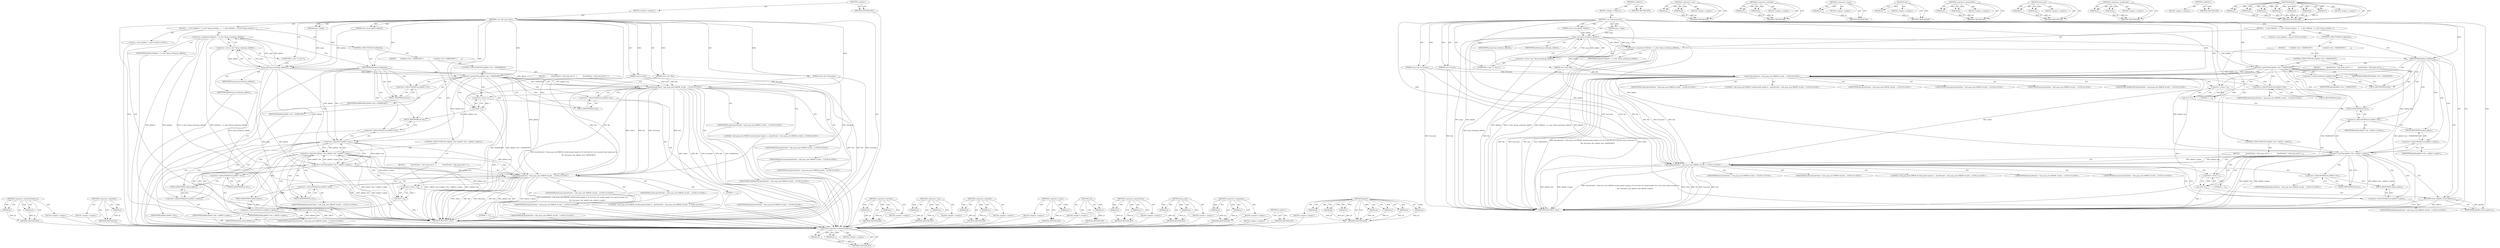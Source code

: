 digraph "fprintf" {
vulnerable_123 [label=<(METHOD,&lt;operator&gt;.indirectFieldAccess)>];
vulnerable_124 [label=<(PARAM,p1)>];
vulnerable_125 [label=<(PARAM,p2)>];
vulnerable_126 [label=<(BLOCK,&lt;empty&gt;,&lt;empty&gt;)>];
vulnerable_127 [label=<(METHOD_RETURN,ANY)>];
vulnerable_6 [label=<(METHOD,&lt;global&gt;)<SUB>1</SUB>>];
vulnerable_7 [label=<(BLOCK,&lt;empty&gt;,&lt;empty&gt;)<SUB>1</SUB>>];
vulnerable_8 [label=<(METHOD,_our_safe_pcap_next)<SUB>1</SUB>>];
vulnerable_9 [label=<(PARAM,pcap_t *pcap)<SUB>1</SUB>>];
vulnerable_10 [label=<(PARAM,struct pcap_pkthdr *pkthdr)<SUB>1</SUB>>];
vulnerable_11 [label=<(PARAM,const char *funcname)<SUB>2</SUB>>];
vulnerable_12 [label=<(PARAM,const int line)<SUB>2</SUB>>];
vulnerable_13 [label=<(PARAM,const char *file)<SUB>2</SUB>>];
vulnerable_14 [label=<(BLOCK,{
    u_char *pktdata = (u_char *)pcap_next(pca...,{
    u_char *pktdata = (u_char *)pcap_next(pca...)<SUB>3</SUB>>];
vulnerable_15 [label="<(LOCAL,u_char* pktdata: u_char*)<SUB>4</SUB>>"];
vulnerable_16 [label=<(&lt;operator&gt;.assignment,*pktdata = (u_char *)pcap_next(pcap, pkthdr))<SUB>4</SUB>>];
vulnerable_17 [label=<(IDENTIFIER,pktdata,*pktdata = (u_char *)pcap_next(pcap, pkthdr))<SUB>4</SUB>>];
vulnerable_18 [label=<(&lt;operator&gt;.cast,(u_char *)pcap_next(pcap, pkthdr))<SUB>4</SUB>>];
vulnerable_19 [label=<(UNKNOWN,u_char *,u_char *)<SUB>4</SUB>>];
vulnerable_20 [label=<(pcap_next,pcap_next(pcap, pkthdr))<SUB>4</SUB>>];
vulnerable_21 [label=<(IDENTIFIER,pcap,pcap_next(pcap, pkthdr))<SUB>4</SUB>>];
vulnerable_22 [label=<(IDENTIFIER,pkthdr,pcap_next(pcap, pkthdr))<SUB>4</SUB>>];
vulnerable_23 [label=<(CONTROL_STRUCTURE,IF,if (pktdata))<SUB>6</SUB>>];
vulnerable_24 [label=<(IDENTIFIER,pktdata,if (pktdata))<SUB>6</SUB>>];
vulnerable_25 [label=<(BLOCK,{
        if (pkthdr-&gt;len &gt; MAXPACKET) {
      ...,{
        if (pkthdr-&gt;len &gt; MAXPACKET) {
      ...)<SUB>6</SUB>>];
vulnerable_26 [label=<(CONTROL_STRUCTURE,IF,if (pkthdr-&gt;len &gt; MAXPACKET))<SUB>7</SUB>>];
vulnerable_27 [label=<(&lt;operator&gt;.greaterThan,pkthdr-&gt;len &gt; MAXPACKET)<SUB>7</SUB>>];
vulnerable_28 [label=<(&lt;operator&gt;.indirectFieldAccess,pkthdr-&gt;len)<SUB>7</SUB>>];
vulnerable_29 [label=<(IDENTIFIER,pkthdr,pkthdr-&gt;len &gt; MAXPACKET)<SUB>7</SUB>>];
vulnerable_30 [label=<(FIELD_IDENTIFIER,len,len)<SUB>7</SUB>>];
vulnerable_31 [label=<(IDENTIFIER,MAXPACKET,pkthdr-&gt;len &gt; MAXPACKET)<SUB>7</SUB>>];
vulnerable_32 [label=<(BLOCK,{
            fprintf(stderr, &quot;safe_pcap_next E...,{
            fprintf(stderr, &quot;safe_pcap_next E...)<SUB>7</SUB>>];
vulnerable_33 [label="<(fprintf,fprintf(stderr, &quot;safe_pcap_next ERROR: Invalid ...)<SUB>8</SUB>>"];
vulnerable_34 [label="<(IDENTIFIER,stderr,fprintf(stderr, &quot;safe_pcap_next ERROR: Invalid ...)<SUB>8</SUB>>"];
vulnerable_35 [label="<(LITERAL,&quot;safe_pcap_next ERROR: Invalid packet length in...,fprintf(stderr, &quot;safe_pcap_next ERROR: Invalid ...)<SUB>8</SUB>>"];
vulnerable_36 [label="<(IDENTIFIER,file,fprintf(stderr, &quot;safe_pcap_next ERROR: Invalid ...)<SUB>9</SUB>>"];
vulnerable_37 [label="<(IDENTIFIER,funcname,fprintf(stderr, &quot;safe_pcap_next ERROR: Invalid ...)<SUB>9</SUB>>"];
vulnerable_38 [label="<(IDENTIFIER,line,fprintf(stderr, &quot;safe_pcap_next ERROR: Invalid ...)<SUB>9</SUB>>"];
vulnerable_39 [label=<(&lt;operator&gt;.indirectFieldAccess,pkthdr-&gt;len)<SUB>9</SUB>>];
vulnerable_40 [label="<(IDENTIFIER,pkthdr,fprintf(stderr, &quot;safe_pcap_next ERROR: Invalid ...)<SUB>9</SUB>>"];
vulnerable_41 [label=<(FIELD_IDENTIFIER,len,len)<SUB>9</SUB>>];
vulnerable_42 [label="<(IDENTIFIER,MAXPACKET,fprintf(stderr, &quot;safe_pcap_next ERROR: Invalid ...)<SUB>9</SUB>>"];
vulnerable_43 [label=<(exit,exit(-1))<SUB>10</SUB>>];
vulnerable_44 [label=<(&lt;operator&gt;.minus,-1)<SUB>10</SUB>>];
vulnerable_45 [label=<(LITERAL,1,-1)<SUB>10</SUB>>];
vulnerable_46 [label=<(CONTROL_STRUCTURE,IF,if (pkthdr-&gt;len &lt; pkthdr-&gt;caplen))<SUB>13</SUB>>];
vulnerable_47 [label=<(&lt;operator&gt;.lessThan,pkthdr-&gt;len &lt; pkthdr-&gt;caplen)<SUB>13</SUB>>];
vulnerable_48 [label=<(&lt;operator&gt;.indirectFieldAccess,pkthdr-&gt;len)<SUB>13</SUB>>];
vulnerable_49 [label=<(IDENTIFIER,pkthdr,pkthdr-&gt;len &lt; pkthdr-&gt;caplen)<SUB>13</SUB>>];
vulnerable_50 [label=<(FIELD_IDENTIFIER,len,len)<SUB>13</SUB>>];
vulnerable_51 [label=<(&lt;operator&gt;.indirectFieldAccess,pkthdr-&gt;caplen)<SUB>13</SUB>>];
vulnerable_52 [label=<(IDENTIFIER,pkthdr,pkthdr-&gt;len &lt; pkthdr-&gt;caplen)<SUB>13</SUB>>];
vulnerable_53 [label=<(FIELD_IDENTIFIER,caplen,caplen)<SUB>13</SUB>>];
vulnerable_54 [label=<(BLOCK,{
            fprintf(stderr, &quot;safe_pcap_next E...,{
            fprintf(stderr, &quot;safe_pcap_next E...)<SUB>13</SUB>>];
vulnerable_55 [label="<(fprintf,fprintf(stderr, &quot;safe_pcap_next ERROR: Invalid ...)<SUB>14</SUB>>"];
vulnerable_56 [label="<(IDENTIFIER,stderr,fprintf(stderr, &quot;safe_pcap_next ERROR: Invalid ...)<SUB>14</SUB>>"];
vulnerable_57 [label="<(LITERAL,&quot;safe_pcap_next ERROR: Invalid packet length in...,fprintf(stderr, &quot;safe_pcap_next ERROR: Invalid ...)<SUB>14</SUB>>"];
vulnerable_58 [label="<(IDENTIFIER,file,fprintf(stderr, &quot;safe_pcap_next ERROR: Invalid ...)<SUB>15</SUB>>"];
vulnerable_59 [label="<(IDENTIFIER,funcname,fprintf(stderr, &quot;safe_pcap_next ERROR: Invalid ...)<SUB>15</SUB>>"];
vulnerable_60 [label="<(IDENTIFIER,line,fprintf(stderr, &quot;safe_pcap_next ERROR: Invalid ...)<SUB>15</SUB>>"];
vulnerable_61 [label=<(&lt;operator&gt;.indirectFieldAccess,pkthdr-&gt;len)<SUB>15</SUB>>];
vulnerable_62 [label="<(IDENTIFIER,pkthdr,fprintf(stderr, &quot;safe_pcap_next ERROR: Invalid ...)<SUB>15</SUB>>"];
vulnerable_63 [label=<(FIELD_IDENTIFIER,len,len)<SUB>15</SUB>>];
vulnerable_64 [label=<(&lt;operator&gt;.indirectFieldAccess,pkthdr-&gt;caplen)<SUB>15</SUB>>];
vulnerable_65 [label="<(IDENTIFIER,pkthdr,fprintf(stderr, &quot;safe_pcap_next ERROR: Invalid ...)<SUB>15</SUB>>"];
vulnerable_66 [label=<(FIELD_IDENTIFIER,caplen,caplen)<SUB>15</SUB>>];
vulnerable_67 [label=<(exit,exit(-1))<SUB>16</SUB>>];
vulnerable_68 [label=<(&lt;operator&gt;.minus,-1)<SUB>16</SUB>>];
vulnerable_69 [label=<(LITERAL,1,-1)<SUB>16</SUB>>];
vulnerable_70 [label=<(RETURN,return pktdata;,return pktdata;)<SUB>20</SUB>>];
vulnerable_71 [label=<(IDENTIFIER,pktdata,return pktdata;)<SUB>20</SUB>>];
vulnerable_72 [label=<(METHOD_RETURN,u_char)<SUB>1</SUB>>];
vulnerable_74 [label=<(METHOD_RETURN,ANY)<SUB>1</SUB>>];
vulnerable_108 [label=<(METHOD,&lt;operator&gt;.cast)>];
vulnerable_109 [label=<(PARAM,p1)>];
vulnerable_110 [label=<(PARAM,p2)>];
vulnerable_111 [label=<(BLOCK,&lt;empty&gt;,&lt;empty&gt;)>];
vulnerable_112 [label=<(METHOD_RETURN,ANY)>];
vulnerable_146 [label=<(METHOD,&lt;operator&gt;.lessThan)>];
vulnerable_147 [label=<(PARAM,p1)>];
vulnerable_148 [label=<(PARAM,p2)>];
vulnerable_149 [label=<(BLOCK,&lt;empty&gt;,&lt;empty&gt;)>];
vulnerable_150 [label=<(METHOD_RETURN,ANY)>];
vulnerable_142 [label=<(METHOD,&lt;operator&gt;.minus)>];
vulnerable_143 [label=<(PARAM,p1)>];
vulnerable_144 [label=<(BLOCK,&lt;empty&gt;,&lt;empty&gt;)>];
vulnerable_145 [label=<(METHOD_RETURN,ANY)>];
vulnerable_138 [label=<(METHOD,exit)>];
vulnerable_139 [label=<(PARAM,p1)>];
vulnerable_140 [label=<(BLOCK,&lt;empty&gt;,&lt;empty&gt;)>];
vulnerable_141 [label=<(METHOD_RETURN,ANY)>];
vulnerable_118 [label=<(METHOD,&lt;operator&gt;.greaterThan)>];
vulnerable_119 [label=<(PARAM,p1)>];
vulnerable_120 [label=<(PARAM,p2)>];
vulnerable_121 [label=<(BLOCK,&lt;empty&gt;,&lt;empty&gt;)>];
vulnerable_122 [label=<(METHOD_RETURN,ANY)>];
vulnerable_113 [label=<(METHOD,pcap_next)>];
vulnerable_114 [label=<(PARAM,p1)>];
vulnerable_115 [label=<(PARAM,p2)>];
vulnerable_116 [label=<(BLOCK,&lt;empty&gt;,&lt;empty&gt;)>];
vulnerable_117 [label=<(METHOD_RETURN,ANY)>];
vulnerable_103 [label=<(METHOD,&lt;operator&gt;.assignment)>];
vulnerable_104 [label=<(PARAM,p1)>];
vulnerable_105 [label=<(PARAM,p2)>];
vulnerable_106 [label=<(BLOCK,&lt;empty&gt;,&lt;empty&gt;)>];
vulnerable_107 [label=<(METHOD_RETURN,ANY)>];
vulnerable_97 [label=<(METHOD,&lt;global&gt;)<SUB>1</SUB>>];
vulnerable_98 [label=<(BLOCK,&lt;empty&gt;,&lt;empty&gt;)>];
vulnerable_99 [label=<(METHOD_RETURN,ANY)>];
vulnerable_128 [label=<(METHOD,fprintf)>];
vulnerable_129 [label=<(PARAM,p1)>];
vulnerable_130 [label=<(PARAM,p2)>];
vulnerable_131 [label=<(PARAM,p3)>];
vulnerable_132 [label=<(PARAM,p4)>];
vulnerable_133 [label=<(PARAM,p5)>];
vulnerable_134 [label=<(PARAM,p6)>];
vulnerable_135 [label=<(PARAM,p7)>];
vulnerable_136 [label=<(BLOCK,&lt;empty&gt;,&lt;empty&gt;)>];
vulnerable_137 [label=<(METHOD_RETURN,ANY)>];
fixed_128 [label=<(METHOD,&lt;operator&gt;.indirectFieldAccess)>];
fixed_129 [label=<(PARAM,p1)>];
fixed_130 [label=<(PARAM,p2)>];
fixed_131 [label=<(BLOCK,&lt;empty&gt;,&lt;empty&gt;)>];
fixed_132 [label=<(METHOD_RETURN,ANY)>];
fixed_156 [label=<(METHOD,&lt;operator&gt;.logicalNot)>];
fixed_157 [label=<(PARAM,p1)>];
fixed_158 [label=<(BLOCK,&lt;empty&gt;,&lt;empty&gt;)>];
fixed_159 [label=<(METHOD_RETURN,ANY)>];
fixed_6 [label=<(METHOD,&lt;global&gt;)<SUB>1</SUB>>];
fixed_7 [label=<(BLOCK,&lt;empty&gt;,&lt;empty&gt;)<SUB>1</SUB>>];
fixed_8 [label=<(METHOD,_our_safe_pcap_next)<SUB>1</SUB>>];
fixed_9 [label=<(PARAM,pcap_t *pcap)<SUB>1</SUB>>];
fixed_10 [label=<(PARAM,struct pcap_pkthdr *pkthdr)<SUB>1</SUB>>];
fixed_11 [label=<(PARAM,const char *funcname)<SUB>2</SUB>>];
fixed_12 [label=<(PARAM,const int line)<SUB>2</SUB>>];
fixed_13 [label=<(PARAM,const char *file)<SUB>2</SUB>>];
fixed_14 [label=<(BLOCK,{
    u_char *pktdata = (u_char *)pcap_next(pca...,{
    u_char *pktdata = (u_char *)pcap_next(pca...)<SUB>3</SUB>>];
fixed_15 [label="<(LOCAL,u_char* pktdata: u_char*)<SUB>4</SUB>>"];
fixed_16 [label=<(&lt;operator&gt;.assignment,*pktdata = (u_char *)pcap_next(pcap, pkthdr))<SUB>4</SUB>>];
fixed_17 [label=<(IDENTIFIER,pktdata,*pktdata = (u_char *)pcap_next(pcap, pkthdr))<SUB>4</SUB>>];
fixed_18 [label=<(&lt;operator&gt;.cast,(u_char *)pcap_next(pcap, pkthdr))<SUB>4</SUB>>];
fixed_19 [label=<(UNKNOWN,u_char *,u_char *)<SUB>4</SUB>>];
fixed_20 [label=<(pcap_next,pcap_next(pcap, pkthdr))<SUB>4</SUB>>];
fixed_21 [label=<(IDENTIFIER,pcap,pcap_next(pcap, pkthdr))<SUB>4</SUB>>];
fixed_22 [label=<(IDENTIFIER,pkthdr,pcap_next(pcap, pkthdr))<SUB>4</SUB>>];
fixed_23 [label=<(CONTROL_STRUCTURE,IF,if (pktdata))<SUB>6</SUB>>];
fixed_24 [label=<(IDENTIFIER,pktdata,if (pktdata))<SUB>6</SUB>>];
fixed_25 [label=<(BLOCK,{
        if (pkthdr-&gt;len &gt; MAXPACKET) {
      ...,{
        if (pkthdr-&gt;len &gt; MAXPACKET) {
      ...)<SUB>6</SUB>>];
fixed_26 [label=<(CONTROL_STRUCTURE,IF,if (pkthdr-&gt;len &gt; MAXPACKET))<SUB>7</SUB>>];
fixed_27 [label=<(&lt;operator&gt;.greaterThan,pkthdr-&gt;len &gt; MAXPACKET)<SUB>7</SUB>>];
fixed_28 [label=<(&lt;operator&gt;.indirectFieldAccess,pkthdr-&gt;len)<SUB>7</SUB>>];
fixed_29 [label=<(IDENTIFIER,pkthdr,pkthdr-&gt;len &gt; MAXPACKET)<SUB>7</SUB>>];
fixed_30 [label=<(FIELD_IDENTIFIER,len,len)<SUB>7</SUB>>];
fixed_31 [label=<(IDENTIFIER,MAXPACKET,pkthdr-&gt;len &gt; MAXPACKET)<SUB>7</SUB>>];
fixed_32 [label=<(BLOCK,{
            fprintf(stderr, &quot;safe_pcap_next E...,{
            fprintf(stderr, &quot;safe_pcap_next E...)<SUB>7</SUB>>];
fixed_33 [label="<(fprintf,fprintf(stderr, &quot;safe_pcap_next ERROR: Invalid ...)<SUB>8</SUB>>"];
fixed_34 [label="<(IDENTIFIER,stderr,fprintf(stderr, &quot;safe_pcap_next ERROR: Invalid ...)<SUB>8</SUB>>"];
fixed_35 [label="<(LITERAL,&quot;safe_pcap_next ERROR: Invalid packet length in...,fprintf(stderr, &quot;safe_pcap_next ERROR: Invalid ...)<SUB>8</SUB>>"];
fixed_36 [label="<(IDENTIFIER,file,fprintf(stderr, &quot;safe_pcap_next ERROR: Invalid ...)<SUB>9</SUB>>"];
fixed_37 [label="<(IDENTIFIER,funcname,fprintf(stderr, &quot;safe_pcap_next ERROR: Invalid ...)<SUB>9</SUB>>"];
fixed_38 [label="<(IDENTIFIER,line,fprintf(stderr, &quot;safe_pcap_next ERROR: Invalid ...)<SUB>9</SUB>>"];
fixed_39 [label=<(&lt;operator&gt;.indirectFieldAccess,pkthdr-&gt;len)<SUB>9</SUB>>];
fixed_40 [label="<(IDENTIFIER,pkthdr,fprintf(stderr, &quot;safe_pcap_next ERROR: Invalid ...)<SUB>9</SUB>>"];
fixed_41 [label=<(FIELD_IDENTIFIER,len,len)<SUB>9</SUB>>];
fixed_42 [label="<(IDENTIFIER,MAXPACKET,fprintf(stderr, &quot;safe_pcap_next ERROR: Invalid ...)<SUB>9</SUB>>"];
fixed_43 [label=<(exit,exit(-1))<SUB>10</SUB>>];
fixed_44 [label=<(&lt;operator&gt;.minus,-1)<SUB>10</SUB>>];
fixed_45 [label=<(LITERAL,1,-1)<SUB>10</SUB>>];
fixed_46 [label=<(CONTROL_STRUCTURE,IF,if (!pkthdr-&gt;len || pkthdr-&gt;len &lt; pkthdr-&gt;caplen))<SUB>13</SUB>>];
fixed_47 [label=<(&lt;operator&gt;.logicalOr,!pkthdr-&gt;len || pkthdr-&gt;len &lt; pkthdr-&gt;caplen)<SUB>13</SUB>>];
fixed_48 [label=<(&lt;operator&gt;.logicalNot,!pkthdr-&gt;len)<SUB>13</SUB>>];
fixed_49 [label=<(&lt;operator&gt;.indirectFieldAccess,pkthdr-&gt;len)<SUB>13</SUB>>];
fixed_50 [label=<(IDENTIFIER,pkthdr,!pkthdr-&gt;len)<SUB>13</SUB>>];
fixed_51 [label=<(FIELD_IDENTIFIER,len,len)<SUB>13</SUB>>];
fixed_52 [label=<(&lt;operator&gt;.lessThan,pkthdr-&gt;len &lt; pkthdr-&gt;caplen)<SUB>13</SUB>>];
fixed_53 [label=<(&lt;operator&gt;.indirectFieldAccess,pkthdr-&gt;len)<SUB>13</SUB>>];
fixed_54 [label=<(IDENTIFIER,pkthdr,pkthdr-&gt;len &lt; pkthdr-&gt;caplen)<SUB>13</SUB>>];
fixed_55 [label=<(FIELD_IDENTIFIER,len,len)<SUB>13</SUB>>];
fixed_56 [label=<(&lt;operator&gt;.indirectFieldAccess,pkthdr-&gt;caplen)<SUB>13</SUB>>];
fixed_57 [label=<(IDENTIFIER,pkthdr,pkthdr-&gt;len &lt; pkthdr-&gt;caplen)<SUB>13</SUB>>];
fixed_58 [label=<(FIELD_IDENTIFIER,caplen,caplen)<SUB>13</SUB>>];
fixed_59 [label=<(BLOCK,{
            fprintf(stderr, &quot;safe_pcap_next E...,{
            fprintf(stderr, &quot;safe_pcap_next E...)<SUB>13</SUB>>];
fixed_60 [label="<(fprintf,fprintf(stderr, &quot;safe_pcap_next ERROR: Invalid ...)<SUB>14</SUB>>"];
fixed_61 [label="<(IDENTIFIER,stderr,fprintf(stderr, &quot;safe_pcap_next ERROR: Invalid ...)<SUB>14</SUB>>"];
fixed_62 [label="<(LITERAL,&quot;safe_pcap_next ERROR: Invalid packet length in...,fprintf(stderr, &quot;safe_pcap_next ERROR: Invalid ...)<SUB>14</SUB>>"];
fixed_63 [label="<(IDENTIFIER,file,fprintf(stderr, &quot;safe_pcap_next ERROR: Invalid ...)<SUB>15</SUB>>"];
fixed_64 [label="<(IDENTIFIER,funcname,fprintf(stderr, &quot;safe_pcap_next ERROR: Invalid ...)<SUB>15</SUB>>"];
fixed_65 [label="<(IDENTIFIER,line,fprintf(stderr, &quot;safe_pcap_next ERROR: Invalid ...)<SUB>15</SUB>>"];
fixed_66 [label=<(&lt;operator&gt;.indirectFieldAccess,pkthdr-&gt;len)<SUB>15</SUB>>];
fixed_67 [label="<(IDENTIFIER,pkthdr,fprintf(stderr, &quot;safe_pcap_next ERROR: Invalid ...)<SUB>15</SUB>>"];
fixed_68 [label=<(FIELD_IDENTIFIER,len,len)<SUB>15</SUB>>];
fixed_69 [label=<(&lt;operator&gt;.indirectFieldAccess,pkthdr-&gt;caplen)<SUB>15</SUB>>];
fixed_70 [label="<(IDENTIFIER,pkthdr,fprintf(stderr, &quot;safe_pcap_next ERROR: Invalid ...)<SUB>15</SUB>>"];
fixed_71 [label=<(FIELD_IDENTIFIER,caplen,caplen)<SUB>15</SUB>>];
fixed_72 [label=<(exit,exit(-1))<SUB>16</SUB>>];
fixed_73 [label=<(&lt;operator&gt;.minus,-1)<SUB>16</SUB>>];
fixed_74 [label=<(LITERAL,1,-1)<SUB>16</SUB>>];
fixed_75 [label=<(RETURN,return pktdata;,return pktdata;)<SUB>20</SUB>>];
fixed_76 [label=<(IDENTIFIER,pktdata,return pktdata;)<SUB>20</SUB>>];
fixed_77 [label=<(METHOD_RETURN,u_char)<SUB>1</SUB>>];
fixed_79 [label=<(METHOD_RETURN,ANY)<SUB>1</SUB>>];
fixed_160 [label=<(METHOD,&lt;operator&gt;.lessThan)>];
fixed_161 [label=<(PARAM,p1)>];
fixed_162 [label=<(PARAM,p2)>];
fixed_163 [label=<(BLOCK,&lt;empty&gt;,&lt;empty&gt;)>];
fixed_164 [label=<(METHOD_RETURN,ANY)>];
fixed_113 [label=<(METHOD,&lt;operator&gt;.cast)>];
fixed_114 [label=<(PARAM,p1)>];
fixed_115 [label=<(PARAM,p2)>];
fixed_116 [label=<(BLOCK,&lt;empty&gt;,&lt;empty&gt;)>];
fixed_117 [label=<(METHOD_RETURN,ANY)>];
fixed_151 [label=<(METHOD,&lt;operator&gt;.logicalOr)>];
fixed_152 [label=<(PARAM,p1)>];
fixed_153 [label=<(PARAM,p2)>];
fixed_154 [label=<(BLOCK,&lt;empty&gt;,&lt;empty&gt;)>];
fixed_155 [label=<(METHOD_RETURN,ANY)>];
fixed_147 [label=<(METHOD,&lt;operator&gt;.minus)>];
fixed_148 [label=<(PARAM,p1)>];
fixed_149 [label=<(BLOCK,&lt;empty&gt;,&lt;empty&gt;)>];
fixed_150 [label=<(METHOD_RETURN,ANY)>];
fixed_143 [label=<(METHOD,exit)>];
fixed_144 [label=<(PARAM,p1)>];
fixed_145 [label=<(BLOCK,&lt;empty&gt;,&lt;empty&gt;)>];
fixed_146 [label=<(METHOD_RETURN,ANY)>];
fixed_123 [label=<(METHOD,&lt;operator&gt;.greaterThan)>];
fixed_124 [label=<(PARAM,p1)>];
fixed_125 [label=<(PARAM,p2)>];
fixed_126 [label=<(BLOCK,&lt;empty&gt;,&lt;empty&gt;)>];
fixed_127 [label=<(METHOD_RETURN,ANY)>];
fixed_118 [label=<(METHOD,pcap_next)>];
fixed_119 [label=<(PARAM,p1)>];
fixed_120 [label=<(PARAM,p2)>];
fixed_121 [label=<(BLOCK,&lt;empty&gt;,&lt;empty&gt;)>];
fixed_122 [label=<(METHOD_RETURN,ANY)>];
fixed_108 [label=<(METHOD,&lt;operator&gt;.assignment)>];
fixed_109 [label=<(PARAM,p1)>];
fixed_110 [label=<(PARAM,p2)>];
fixed_111 [label=<(BLOCK,&lt;empty&gt;,&lt;empty&gt;)>];
fixed_112 [label=<(METHOD_RETURN,ANY)>];
fixed_102 [label=<(METHOD,&lt;global&gt;)<SUB>1</SUB>>];
fixed_103 [label=<(BLOCK,&lt;empty&gt;,&lt;empty&gt;)>];
fixed_104 [label=<(METHOD_RETURN,ANY)>];
fixed_133 [label=<(METHOD,fprintf)>];
fixed_134 [label=<(PARAM,p1)>];
fixed_135 [label=<(PARAM,p2)>];
fixed_136 [label=<(PARAM,p3)>];
fixed_137 [label=<(PARAM,p4)>];
fixed_138 [label=<(PARAM,p5)>];
fixed_139 [label=<(PARAM,p6)>];
fixed_140 [label=<(PARAM,p7)>];
fixed_141 [label=<(BLOCK,&lt;empty&gt;,&lt;empty&gt;)>];
fixed_142 [label=<(METHOD_RETURN,ANY)>];
vulnerable_123 -> vulnerable_124  [key=0, label="AST: "];
vulnerable_123 -> vulnerable_124  [key=1, label="DDG: "];
vulnerable_123 -> vulnerable_126  [key=0, label="AST: "];
vulnerable_123 -> vulnerable_125  [key=0, label="AST: "];
vulnerable_123 -> vulnerable_125  [key=1, label="DDG: "];
vulnerable_123 -> vulnerable_127  [key=0, label="AST: "];
vulnerable_123 -> vulnerable_127  [key=1, label="CFG: "];
vulnerable_124 -> vulnerable_127  [key=0, label="DDG: p1"];
vulnerable_125 -> vulnerable_127  [key=0, label="DDG: p2"];
vulnerable_6 -> vulnerable_7  [key=0, label="AST: "];
vulnerable_6 -> vulnerable_74  [key=0, label="AST: "];
vulnerable_6 -> vulnerable_74  [key=1, label="CFG: "];
vulnerable_7 -> vulnerable_8  [key=0, label="AST: "];
vulnerable_8 -> vulnerable_9  [key=0, label="AST: "];
vulnerable_8 -> vulnerable_9  [key=1, label="DDG: "];
vulnerable_8 -> vulnerable_10  [key=0, label="AST: "];
vulnerable_8 -> vulnerable_10  [key=1, label="DDG: "];
vulnerable_8 -> vulnerable_11  [key=0, label="AST: "];
vulnerable_8 -> vulnerable_11  [key=1, label="DDG: "];
vulnerable_8 -> vulnerable_12  [key=0, label="AST: "];
vulnerable_8 -> vulnerable_12  [key=1, label="DDG: "];
vulnerable_8 -> vulnerable_13  [key=0, label="AST: "];
vulnerable_8 -> vulnerable_13  [key=1, label="DDG: "];
vulnerable_8 -> vulnerable_14  [key=0, label="AST: "];
vulnerable_8 -> vulnerable_72  [key=0, label="AST: "];
vulnerable_8 -> vulnerable_19  [key=0, label="CFG: "];
vulnerable_8 -> vulnerable_24  [key=0, label="DDG: "];
vulnerable_8 -> vulnerable_71  [key=0, label="DDG: "];
vulnerable_8 -> vulnerable_20  [key=0, label="DDG: "];
vulnerable_8 -> vulnerable_27  [key=0, label="DDG: "];
vulnerable_8 -> vulnerable_33  [key=0, label="DDG: "];
vulnerable_8 -> vulnerable_55  [key=0, label="DDG: "];
vulnerable_8 -> vulnerable_44  [key=0, label="DDG: "];
vulnerable_8 -> vulnerable_68  [key=0, label="DDG: "];
vulnerable_9 -> vulnerable_20  [key=0, label="DDG: pcap"];
vulnerable_10 -> vulnerable_20  [key=0, label="DDG: pkthdr"];
vulnerable_11 -> vulnerable_72  [key=0, label="DDG: funcname"];
vulnerable_11 -> vulnerable_33  [key=0, label="DDG: funcname"];
vulnerable_11 -> vulnerable_55  [key=0, label="DDG: funcname"];
vulnerable_12 -> vulnerable_72  [key=0, label="DDG: line"];
vulnerable_12 -> vulnerable_33  [key=0, label="DDG: line"];
vulnerable_12 -> vulnerable_55  [key=0, label="DDG: line"];
vulnerable_13 -> vulnerable_72  [key=0, label="DDG: file"];
vulnerable_13 -> vulnerable_33  [key=0, label="DDG: file"];
vulnerable_13 -> vulnerable_55  [key=0, label="DDG: file"];
vulnerable_14 -> vulnerable_15  [key=0, label="AST: "];
vulnerable_14 -> vulnerable_16  [key=0, label="AST: "];
vulnerable_14 -> vulnerable_23  [key=0, label="AST: "];
vulnerable_14 -> vulnerable_70  [key=0, label="AST: "];
vulnerable_16 -> vulnerable_17  [key=0, label="AST: "];
vulnerable_16 -> vulnerable_18  [key=0, label="AST: "];
vulnerable_16 -> vulnerable_24  [key=0, label="CFG: "];
vulnerable_16 -> vulnerable_72  [key=0, label="DDG: pktdata"];
vulnerable_16 -> vulnerable_72  [key=1, label="DDG: (u_char *)pcap_next(pcap, pkthdr)"];
vulnerable_16 -> vulnerable_72  [key=2, label="DDG: *pktdata = (u_char *)pcap_next(pcap, pkthdr)"];
vulnerable_16 -> vulnerable_71  [key=0, label="DDG: pktdata"];
vulnerable_18 -> vulnerable_19  [key=0, label="AST: "];
vulnerable_18 -> vulnerable_20  [key=0, label="AST: "];
vulnerable_18 -> vulnerable_16  [key=0, label="CFG: "];
vulnerable_18 -> vulnerable_72  [key=0, label="DDG: pcap_next(pcap, pkthdr)"];
vulnerable_19 -> vulnerable_20  [key=0, label="CFG: "];
vulnerable_20 -> vulnerable_21  [key=0, label="AST: "];
vulnerable_20 -> vulnerable_22  [key=0, label="AST: "];
vulnerable_20 -> vulnerable_18  [key=0, label="CFG: "];
vulnerable_20 -> vulnerable_18  [key=1, label="DDG: pcap"];
vulnerable_20 -> vulnerable_18  [key=2, label="DDG: pkthdr"];
vulnerable_20 -> vulnerable_72  [key=0, label="DDG: pcap"];
vulnerable_20 -> vulnerable_72  [key=1, label="DDG: pkthdr"];
vulnerable_20 -> vulnerable_16  [key=0, label="DDG: pcap"];
vulnerable_20 -> vulnerable_16  [key=1, label="DDG: pkthdr"];
vulnerable_20 -> vulnerable_27  [key=0, label="DDG: pkthdr"];
vulnerable_20 -> vulnerable_47  [key=0, label="DDG: pkthdr"];
vulnerable_20 -> vulnerable_33  [key=0, label="DDG: pkthdr"];
vulnerable_20 -> vulnerable_55  [key=0, label="DDG: pkthdr"];
vulnerable_23 -> vulnerable_24  [key=0, label="AST: "];
vulnerable_23 -> vulnerable_25  [key=0, label="AST: "];
vulnerable_24 -> vulnerable_30  [key=0, label="CFG: "];
vulnerable_24 -> vulnerable_30  [key=1, label="CDG: "];
vulnerable_24 -> vulnerable_70  [key=0, label="CFG: "];
vulnerable_24 -> vulnerable_47  [key=0, label="CDG: "];
vulnerable_24 -> vulnerable_48  [key=0, label="CDG: "];
vulnerable_24 -> vulnerable_51  [key=0, label="CDG: "];
vulnerable_24 -> vulnerable_28  [key=0, label="CDG: "];
vulnerable_24 -> vulnerable_53  [key=0, label="CDG: "];
vulnerable_24 -> vulnerable_27  [key=0, label="CDG: "];
vulnerable_24 -> vulnerable_50  [key=0, label="CDG: "];
vulnerable_25 -> vulnerable_26  [key=0, label="AST: "];
vulnerable_25 -> vulnerable_46  [key=0, label="AST: "];
vulnerable_26 -> vulnerable_27  [key=0, label="AST: "];
vulnerable_26 -> vulnerable_32  [key=0, label="AST: "];
vulnerable_27 -> vulnerable_28  [key=0, label="AST: "];
vulnerable_27 -> vulnerable_31  [key=0, label="AST: "];
vulnerable_27 -> vulnerable_41  [key=0, label="CFG: "];
vulnerable_27 -> vulnerable_41  [key=1, label="CDG: "];
vulnerable_27 -> vulnerable_50  [key=0, label="CFG: "];
vulnerable_27 -> vulnerable_72  [key=0, label="DDG: MAXPACKET"];
vulnerable_27 -> vulnerable_72  [key=1, label="DDG: pkthdr-&gt;len &gt; MAXPACKET"];
vulnerable_27 -> vulnerable_47  [key=0, label="DDG: pkthdr-&gt;len"];
vulnerable_27 -> vulnerable_33  [key=0, label="DDG: pkthdr-&gt;len"];
vulnerable_27 -> vulnerable_33  [key=1, label="DDG: MAXPACKET"];
vulnerable_27 -> vulnerable_33  [key=2, label="CDG: "];
vulnerable_27 -> vulnerable_44  [key=0, label="CDG: "];
vulnerable_27 -> vulnerable_39  [key=0, label="CDG: "];
vulnerable_27 -> vulnerable_43  [key=0, label="CDG: "];
vulnerable_28 -> vulnerable_29  [key=0, label="AST: "];
vulnerable_28 -> vulnerable_30  [key=0, label="AST: "];
vulnerable_28 -> vulnerable_27  [key=0, label="CFG: "];
vulnerable_30 -> vulnerable_28  [key=0, label="CFG: "];
vulnerable_32 -> vulnerable_33  [key=0, label="AST: "];
vulnerable_32 -> vulnerable_43  [key=0, label="AST: "];
vulnerable_33 -> vulnerable_34  [key=0, label="AST: "];
vulnerable_33 -> vulnerable_35  [key=0, label="AST: "];
vulnerable_33 -> vulnerable_36  [key=0, label="AST: "];
vulnerable_33 -> vulnerable_37  [key=0, label="AST: "];
vulnerable_33 -> vulnerable_38  [key=0, label="AST: "];
vulnerable_33 -> vulnerable_39  [key=0, label="AST: "];
vulnerable_33 -> vulnerable_42  [key=0, label="AST: "];
vulnerable_33 -> vulnerable_44  [key=0, label="CFG: "];
vulnerable_33 -> vulnerable_72  [key=0, label="DDG: stderr"];
vulnerable_33 -> vulnerable_72  [key=1, label="DDG: file"];
vulnerable_33 -> vulnerable_72  [key=2, label="DDG: funcname"];
vulnerable_33 -> vulnerable_72  [key=3, label="DDG: line"];
vulnerable_33 -> vulnerable_72  [key=4, label="DDG: MAXPACKET"];
vulnerable_33 -> vulnerable_72  [key=5, label="DDG: fprintf(stderr, &quot;safe_pcap_next ERROR: Invalid packet length in %s:%s() line %d: %u is greater than maximum %u\n&quot;,
                    file, funcname, line, pkthdr-&gt;len, MAXPACKET)"];
vulnerable_33 -> vulnerable_47  [key=0, label="DDG: pkthdr-&gt;len"];
vulnerable_33 -> vulnerable_55  [key=0, label="DDG: stderr"];
vulnerable_33 -> vulnerable_55  [key=1, label="DDG: file"];
vulnerable_33 -> vulnerable_55  [key=2, label="DDG: funcname"];
vulnerable_33 -> vulnerable_55  [key=3, label="DDG: line"];
vulnerable_39 -> vulnerable_40  [key=0, label="AST: "];
vulnerable_39 -> vulnerable_41  [key=0, label="AST: "];
vulnerable_39 -> vulnerable_33  [key=0, label="CFG: "];
vulnerable_41 -> vulnerable_39  [key=0, label="CFG: "];
vulnerable_43 -> vulnerable_44  [key=0, label="AST: "];
vulnerable_43 -> vulnerable_50  [key=0, label="CFG: "];
vulnerable_43 -> vulnerable_72  [key=0, label="DDG: -1"];
vulnerable_44 -> vulnerable_45  [key=0, label="AST: "];
vulnerable_44 -> vulnerable_43  [key=0, label="CFG: "];
vulnerable_44 -> vulnerable_43  [key=1, label="DDG: 1"];
vulnerable_46 -> vulnerable_47  [key=0, label="AST: "];
vulnerable_46 -> vulnerable_54  [key=0, label="AST: "];
vulnerable_47 -> vulnerable_48  [key=0, label="AST: "];
vulnerable_47 -> vulnerable_51  [key=0, label="AST: "];
vulnerable_47 -> vulnerable_63  [key=0, label="CFG: "];
vulnerable_47 -> vulnerable_63  [key=1, label="CDG: "];
vulnerable_47 -> vulnerable_70  [key=0, label="CFG: "];
vulnerable_47 -> vulnerable_72  [key=0, label="DDG: pkthdr-&gt;len"];
vulnerable_47 -> vulnerable_72  [key=1, label="DDG: pkthdr-&gt;caplen"];
vulnerable_47 -> vulnerable_72  [key=2, label="DDG: pkthdr-&gt;len &lt; pkthdr-&gt;caplen"];
vulnerable_47 -> vulnerable_55  [key=0, label="DDG: pkthdr-&gt;len"];
vulnerable_47 -> vulnerable_55  [key=1, label="DDG: pkthdr-&gt;caplen"];
vulnerable_47 -> vulnerable_55  [key=2, label="CDG: "];
vulnerable_47 -> vulnerable_68  [key=0, label="CDG: "];
vulnerable_47 -> vulnerable_61  [key=0, label="CDG: "];
vulnerable_47 -> vulnerable_64  [key=0, label="CDG: "];
vulnerable_47 -> vulnerable_66  [key=0, label="CDG: "];
vulnerable_47 -> vulnerable_67  [key=0, label="CDG: "];
vulnerable_48 -> vulnerable_49  [key=0, label="AST: "];
vulnerable_48 -> vulnerable_50  [key=0, label="AST: "];
vulnerable_48 -> vulnerable_53  [key=0, label="CFG: "];
vulnerable_50 -> vulnerable_48  [key=0, label="CFG: "];
vulnerable_51 -> vulnerable_52  [key=0, label="AST: "];
vulnerable_51 -> vulnerable_53  [key=0, label="AST: "];
vulnerable_51 -> vulnerable_47  [key=0, label="CFG: "];
vulnerable_53 -> vulnerable_51  [key=0, label="CFG: "];
vulnerable_54 -> vulnerable_55  [key=0, label="AST: "];
vulnerable_54 -> vulnerable_67  [key=0, label="AST: "];
vulnerable_55 -> vulnerable_56  [key=0, label="AST: "];
vulnerable_55 -> vulnerable_57  [key=0, label="AST: "];
vulnerable_55 -> vulnerable_58  [key=0, label="AST: "];
vulnerable_55 -> vulnerable_59  [key=0, label="AST: "];
vulnerable_55 -> vulnerable_60  [key=0, label="AST: "];
vulnerable_55 -> vulnerable_61  [key=0, label="AST: "];
vulnerable_55 -> vulnerable_64  [key=0, label="AST: "];
vulnerable_55 -> vulnerable_68  [key=0, label="CFG: "];
vulnerable_55 -> vulnerable_72  [key=0, label="DDG: stderr"];
vulnerable_55 -> vulnerable_72  [key=1, label="DDG: file"];
vulnerable_55 -> vulnerable_72  [key=2, label="DDG: funcname"];
vulnerable_55 -> vulnerable_72  [key=3, label="DDG: line"];
vulnerable_55 -> vulnerable_72  [key=4, label="DDG: pkthdr-&gt;len"];
vulnerable_55 -> vulnerable_72  [key=5, label="DDG: pkthdr-&gt;caplen"];
vulnerable_55 -> vulnerable_72  [key=6, label="DDG: fprintf(stderr, &quot;safe_pcap_next ERROR: Invalid packet length in %s:%s() line %d: packet length %u is less than capture length %u\n&quot;,
                     file, funcname, line, pkthdr-&gt;len, pkthdr-&gt;caplen)"];
vulnerable_61 -> vulnerable_62  [key=0, label="AST: "];
vulnerable_61 -> vulnerable_63  [key=0, label="AST: "];
vulnerable_61 -> vulnerable_66  [key=0, label="CFG: "];
vulnerable_63 -> vulnerable_61  [key=0, label="CFG: "];
vulnerable_64 -> vulnerable_65  [key=0, label="AST: "];
vulnerable_64 -> vulnerable_66  [key=0, label="AST: "];
vulnerable_64 -> vulnerable_55  [key=0, label="CFG: "];
vulnerable_66 -> vulnerable_64  [key=0, label="CFG: "];
vulnerable_67 -> vulnerable_68  [key=0, label="AST: "];
vulnerable_67 -> vulnerable_70  [key=0, label="CFG: "];
vulnerable_67 -> vulnerable_72  [key=0, label="DDG: -1"];
vulnerable_68 -> vulnerable_69  [key=0, label="AST: "];
vulnerable_68 -> vulnerable_67  [key=0, label="CFG: "];
vulnerable_68 -> vulnerable_67  [key=1, label="DDG: 1"];
vulnerable_70 -> vulnerable_71  [key=0, label="AST: "];
vulnerable_70 -> vulnerable_72  [key=0, label="CFG: "];
vulnerable_70 -> vulnerable_72  [key=1, label="DDG: &lt;RET&gt;"];
vulnerable_71 -> vulnerable_70  [key=0, label="DDG: pktdata"];
vulnerable_108 -> vulnerable_109  [key=0, label="AST: "];
vulnerable_108 -> vulnerable_109  [key=1, label="DDG: "];
vulnerable_108 -> vulnerable_111  [key=0, label="AST: "];
vulnerable_108 -> vulnerable_110  [key=0, label="AST: "];
vulnerable_108 -> vulnerable_110  [key=1, label="DDG: "];
vulnerable_108 -> vulnerable_112  [key=0, label="AST: "];
vulnerable_108 -> vulnerable_112  [key=1, label="CFG: "];
vulnerable_109 -> vulnerable_112  [key=0, label="DDG: p1"];
vulnerable_110 -> vulnerable_112  [key=0, label="DDG: p2"];
vulnerable_146 -> vulnerable_147  [key=0, label="AST: "];
vulnerable_146 -> vulnerable_147  [key=1, label="DDG: "];
vulnerable_146 -> vulnerable_149  [key=0, label="AST: "];
vulnerable_146 -> vulnerable_148  [key=0, label="AST: "];
vulnerable_146 -> vulnerable_148  [key=1, label="DDG: "];
vulnerable_146 -> vulnerable_150  [key=0, label="AST: "];
vulnerable_146 -> vulnerable_150  [key=1, label="CFG: "];
vulnerable_147 -> vulnerable_150  [key=0, label="DDG: p1"];
vulnerable_148 -> vulnerable_150  [key=0, label="DDG: p2"];
vulnerable_142 -> vulnerable_143  [key=0, label="AST: "];
vulnerable_142 -> vulnerable_143  [key=1, label="DDG: "];
vulnerable_142 -> vulnerable_144  [key=0, label="AST: "];
vulnerable_142 -> vulnerable_145  [key=0, label="AST: "];
vulnerable_142 -> vulnerable_145  [key=1, label="CFG: "];
vulnerable_143 -> vulnerable_145  [key=0, label="DDG: p1"];
vulnerable_138 -> vulnerable_139  [key=0, label="AST: "];
vulnerable_138 -> vulnerable_139  [key=1, label="DDG: "];
vulnerable_138 -> vulnerable_140  [key=0, label="AST: "];
vulnerable_138 -> vulnerable_141  [key=0, label="AST: "];
vulnerable_138 -> vulnerable_141  [key=1, label="CFG: "];
vulnerable_139 -> vulnerable_141  [key=0, label="DDG: p1"];
vulnerable_118 -> vulnerable_119  [key=0, label="AST: "];
vulnerable_118 -> vulnerable_119  [key=1, label="DDG: "];
vulnerable_118 -> vulnerable_121  [key=0, label="AST: "];
vulnerable_118 -> vulnerable_120  [key=0, label="AST: "];
vulnerable_118 -> vulnerable_120  [key=1, label="DDG: "];
vulnerable_118 -> vulnerable_122  [key=0, label="AST: "];
vulnerable_118 -> vulnerable_122  [key=1, label="CFG: "];
vulnerable_119 -> vulnerable_122  [key=0, label="DDG: p1"];
vulnerable_120 -> vulnerable_122  [key=0, label="DDG: p2"];
vulnerable_113 -> vulnerable_114  [key=0, label="AST: "];
vulnerable_113 -> vulnerable_114  [key=1, label="DDG: "];
vulnerable_113 -> vulnerable_116  [key=0, label="AST: "];
vulnerable_113 -> vulnerable_115  [key=0, label="AST: "];
vulnerable_113 -> vulnerable_115  [key=1, label="DDG: "];
vulnerable_113 -> vulnerable_117  [key=0, label="AST: "];
vulnerable_113 -> vulnerable_117  [key=1, label="CFG: "];
vulnerable_114 -> vulnerable_117  [key=0, label="DDG: p1"];
vulnerable_115 -> vulnerable_117  [key=0, label="DDG: p2"];
vulnerable_103 -> vulnerable_104  [key=0, label="AST: "];
vulnerable_103 -> vulnerable_104  [key=1, label="DDG: "];
vulnerable_103 -> vulnerable_106  [key=0, label="AST: "];
vulnerable_103 -> vulnerable_105  [key=0, label="AST: "];
vulnerable_103 -> vulnerable_105  [key=1, label="DDG: "];
vulnerable_103 -> vulnerable_107  [key=0, label="AST: "];
vulnerable_103 -> vulnerable_107  [key=1, label="CFG: "];
vulnerable_104 -> vulnerable_107  [key=0, label="DDG: p1"];
vulnerable_105 -> vulnerable_107  [key=0, label="DDG: p2"];
vulnerable_97 -> vulnerable_98  [key=0, label="AST: "];
vulnerable_97 -> vulnerable_99  [key=0, label="AST: "];
vulnerable_97 -> vulnerable_99  [key=1, label="CFG: "];
vulnerable_128 -> vulnerable_129  [key=0, label="AST: "];
vulnerable_128 -> vulnerable_129  [key=1, label="DDG: "];
vulnerable_128 -> vulnerable_136  [key=0, label="AST: "];
vulnerable_128 -> vulnerable_130  [key=0, label="AST: "];
vulnerable_128 -> vulnerable_130  [key=1, label="DDG: "];
vulnerable_128 -> vulnerable_137  [key=0, label="AST: "];
vulnerable_128 -> vulnerable_137  [key=1, label="CFG: "];
vulnerable_128 -> vulnerable_131  [key=0, label="AST: "];
vulnerable_128 -> vulnerable_131  [key=1, label="DDG: "];
vulnerable_128 -> vulnerable_132  [key=0, label="AST: "];
vulnerable_128 -> vulnerable_132  [key=1, label="DDG: "];
vulnerable_128 -> vulnerable_133  [key=0, label="AST: "];
vulnerable_128 -> vulnerable_133  [key=1, label="DDG: "];
vulnerable_128 -> vulnerable_134  [key=0, label="AST: "];
vulnerable_128 -> vulnerable_134  [key=1, label="DDG: "];
vulnerable_128 -> vulnerable_135  [key=0, label="AST: "];
vulnerable_128 -> vulnerable_135  [key=1, label="DDG: "];
vulnerable_129 -> vulnerable_137  [key=0, label="DDG: p1"];
vulnerable_130 -> vulnerable_137  [key=0, label="DDG: p2"];
vulnerable_131 -> vulnerable_137  [key=0, label="DDG: p3"];
vulnerable_132 -> vulnerable_137  [key=0, label="DDG: p4"];
vulnerable_133 -> vulnerable_137  [key=0, label="DDG: p5"];
vulnerable_134 -> vulnerable_137  [key=0, label="DDG: p6"];
vulnerable_135 -> vulnerable_137  [key=0, label="DDG: p7"];
fixed_128 -> fixed_129  [key=0, label="AST: "];
fixed_128 -> fixed_129  [key=1, label="DDG: "];
fixed_128 -> fixed_131  [key=0, label="AST: "];
fixed_128 -> fixed_130  [key=0, label="AST: "];
fixed_128 -> fixed_130  [key=1, label="DDG: "];
fixed_128 -> fixed_132  [key=0, label="AST: "];
fixed_128 -> fixed_132  [key=1, label="CFG: "];
fixed_129 -> fixed_132  [key=0, label="DDG: p1"];
fixed_130 -> fixed_132  [key=0, label="DDG: p2"];
fixed_131 -> vulnerable_123  [key=0];
fixed_132 -> vulnerable_123  [key=0];
fixed_156 -> fixed_157  [key=0, label="AST: "];
fixed_156 -> fixed_157  [key=1, label="DDG: "];
fixed_156 -> fixed_158  [key=0, label="AST: "];
fixed_156 -> fixed_159  [key=0, label="AST: "];
fixed_156 -> fixed_159  [key=1, label="CFG: "];
fixed_157 -> fixed_159  [key=0, label="DDG: p1"];
fixed_158 -> vulnerable_123  [key=0];
fixed_159 -> vulnerable_123  [key=0];
fixed_6 -> fixed_7  [key=0, label="AST: "];
fixed_6 -> fixed_79  [key=0, label="AST: "];
fixed_6 -> fixed_79  [key=1, label="CFG: "];
fixed_7 -> fixed_8  [key=0, label="AST: "];
fixed_8 -> fixed_9  [key=0, label="AST: "];
fixed_8 -> fixed_9  [key=1, label="DDG: "];
fixed_8 -> fixed_10  [key=0, label="AST: "];
fixed_8 -> fixed_10  [key=1, label="DDG: "];
fixed_8 -> fixed_11  [key=0, label="AST: "];
fixed_8 -> fixed_11  [key=1, label="DDG: "];
fixed_8 -> fixed_12  [key=0, label="AST: "];
fixed_8 -> fixed_12  [key=1, label="DDG: "];
fixed_8 -> fixed_13  [key=0, label="AST: "];
fixed_8 -> fixed_13  [key=1, label="DDG: "];
fixed_8 -> fixed_14  [key=0, label="AST: "];
fixed_8 -> fixed_77  [key=0, label="AST: "];
fixed_8 -> fixed_19  [key=0, label="CFG: "];
fixed_8 -> fixed_24  [key=0, label="DDG: "];
fixed_8 -> fixed_76  [key=0, label="DDG: "];
fixed_8 -> fixed_20  [key=0, label="DDG: "];
fixed_8 -> fixed_27  [key=0, label="DDG: "];
fixed_8 -> fixed_33  [key=0, label="DDG: "];
fixed_8 -> fixed_60  [key=0, label="DDG: "];
fixed_8 -> fixed_44  [key=0, label="DDG: "];
fixed_8 -> fixed_73  [key=0, label="DDG: "];
fixed_9 -> fixed_20  [key=0, label="DDG: pcap"];
fixed_10 -> fixed_20  [key=0, label="DDG: pkthdr"];
fixed_11 -> fixed_77  [key=0, label="DDG: funcname"];
fixed_11 -> fixed_33  [key=0, label="DDG: funcname"];
fixed_11 -> fixed_60  [key=0, label="DDG: funcname"];
fixed_12 -> fixed_77  [key=0, label="DDG: line"];
fixed_12 -> fixed_33  [key=0, label="DDG: line"];
fixed_12 -> fixed_60  [key=0, label="DDG: line"];
fixed_13 -> fixed_77  [key=0, label="DDG: file"];
fixed_13 -> fixed_33  [key=0, label="DDG: file"];
fixed_13 -> fixed_60  [key=0, label="DDG: file"];
fixed_14 -> fixed_15  [key=0, label="AST: "];
fixed_14 -> fixed_16  [key=0, label="AST: "];
fixed_14 -> fixed_23  [key=0, label="AST: "];
fixed_14 -> fixed_75  [key=0, label="AST: "];
fixed_15 -> vulnerable_123  [key=0];
fixed_16 -> fixed_17  [key=0, label="AST: "];
fixed_16 -> fixed_18  [key=0, label="AST: "];
fixed_16 -> fixed_24  [key=0, label="CFG: "];
fixed_16 -> fixed_77  [key=0, label="DDG: pktdata"];
fixed_16 -> fixed_77  [key=1, label="DDG: (u_char *)pcap_next(pcap, pkthdr)"];
fixed_16 -> fixed_77  [key=2, label="DDG: *pktdata = (u_char *)pcap_next(pcap, pkthdr)"];
fixed_16 -> fixed_76  [key=0, label="DDG: pktdata"];
fixed_17 -> vulnerable_123  [key=0];
fixed_18 -> fixed_19  [key=0, label="AST: "];
fixed_18 -> fixed_20  [key=0, label="AST: "];
fixed_18 -> fixed_16  [key=0, label="CFG: "];
fixed_18 -> fixed_77  [key=0, label="DDG: pcap_next(pcap, pkthdr)"];
fixed_19 -> fixed_20  [key=0, label="CFG: "];
fixed_20 -> fixed_21  [key=0, label="AST: "];
fixed_20 -> fixed_22  [key=0, label="AST: "];
fixed_20 -> fixed_18  [key=0, label="CFG: "];
fixed_20 -> fixed_18  [key=1, label="DDG: pcap"];
fixed_20 -> fixed_18  [key=2, label="DDG: pkthdr"];
fixed_20 -> fixed_77  [key=0, label="DDG: pcap"];
fixed_20 -> fixed_77  [key=1, label="DDG: pkthdr"];
fixed_20 -> fixed_16  [key=0, label="DDG: pcap"];
fixed_20 -> fixed_16  [key=1, label="DDG: pkthdr"];
fixed_20 -> fixed_27  [key=0, label="DDG: pkthdr"];
fixed_20 -> fixed_33  [key=0, label="DDG: pkthdr"];
fixed_20 -> fixed_48  [key=0, label="DDG: pkthdr"];
fixed_20 -> fixed_52  [key=0, label="DDG: pkthdr"];
fixed_20 -> fixed_60  [key=0, label="DDG: pkthdr"];
fixed_21 -> vulnerable_123  [key=0];
fixed_22 -> vulnerable_123  [key=0];
fixed_23 -> fixed_24  [key=0, label="AST: "];
fixed_23 -> fixed_25  [key=0, label="AST: "];
fixed_24 -> fixed_30  [key=0, label="CFG: "];
fixed_24 -> fixed_30  [key=1, label="CDG: "];
fixed_24 -> fixed_75  [key=0, label="CFG: "];
fixed_24 -> fixed_47  [key=0, label="CDG: "];
fixed_24 -> fixed_48  [key=0, label="CDG: "];
fixed_24 -> fixed_49  [key=0, label="CDG: "];
fixed_24 -> fixed_51  [key=0, label="CDG: "];
fixed_24 -> fixed_28  [key=0, label="CDG: "];
fixed_24 -> fixed_27  [key=0, label="CDG: "];
fixed_25 -> fixed_26  [key=0, label="AST: "];
fixed_25 -> fixed_46  [key=0, label="AST: "];
fixed_26 -> fixed_27  [key=0, label="AST: "];
fixed_26 -> fixed_32  [key=0, label="AST: "];
fixed_27 -> fixed_28  [key=0, label="AST: "];
fixed_27 -> fixed_31  [key=0, label="AST: "];
fixed_27 -> fixed_41  [key=0, label="CFG: "];
fixed_27 -> fixed_41  [key=1, label="CDG: "];
fixed_27 -> fixed_51  [key=0, label="CFG: "];
fixed_27 -> fixed_77  [key=0, label="DDG: MAXPACKET"];
fixed_27 -> fixed_77  [key=1, label="DDG: pkthdr-&gt;len &gt; MAXPACKET"];
fixed_27 -> fixed_33  [key=0, label="DDG: pkthdr-&gt;len"];
fixed_27 -> fixed_33  [key=1, label="DDG: MAXPACKET"];
fixed_27 -> fixed_33  [key=2, label="CDG: "];
fixed_27 -> fixed_48  [key=0, label="DDG: pkthdr-&gt;len"];
fixed_27 -> fixed_44  [key=0, label="CDG: "];
fixed_27 -> fixed_39  [key=0, label="CDG: "];
fixed_27 -> fixed_43  [key=0, label="CDG: "];
fixed_28 -> fixed_29  [key=0, label="AST: "];
fixed_28 -> fixed_30  [key=0, label="AST: "];
fixed_28 -> fixed_27  [key=0, label="CFG: "];
fixed_29 -> vulnerable_123  [key=0];
fixed_30 -> fixed_28  [key=0, label="CFG: "];
fixed_31 -> vulnerable_123  [key=0];
fixed_32 -> fixed_33  [key=0, label="AST: "];
fixed_32 -> fixed_43  [key=0, label="AST: "];
fixed_33 -> fixed_34  [key=0, label="AST: "];
fixed_33 -> fixed_35  [key=0, label="AST: "];
fixed_33 -> fixed_36  [key=0, label="AST: "];
fixed_33 -> fixed_37  [key=0, label="AST: "];
fixed_33 -> fixed_38  [key=0, label="AST: "];
fixed_33 -> fixed_39  [key=0, label="AST: "];
fixed_33 -> fixed_42  [key=0, label="AST: "];
fixed_33 -> fixed_44  [key=0, label="CFG: "];
fixed_33 -> fixed_77  [key=0, label="DDG: stderr"];
fixed_33 -> fixed_77  [key=1, label="DDG: file"];
fixed_33 -> fixed_77  [key=2, label="DDG: funcname"];
fixed_33 -> fixed_77  [key=3, label="DDG: line"];
fixed_33 -> fixed_77  [key=4, label="DDG: MAXPACKET"];
fixed_33 -> fixed_77  [key=5, label="DDG: fprintf(stderr, &quot;safe_pcap_next ERROR: Invalid packet length in %s:%s() line %d: %u is greater than maximum %u\n&quot;,
                    file, funcname, line, pkthdr-&gt;len, MAXPACKET)"];
fixed_33 -> fixed_48  [key=0, label="DDG: pkthdr-&gt;len"];
fixed_33 -> fixed_60  [key=0, label="DDG: stderr"];
fixed_33 -> fixed_60  [key=1, label="DDG: file"];
fixed_33 -> fixed_60  [key=2, label="DDG: funcname"];
fixed_33 -> fixed_60  [key=3, label="DDG: line"];
fixed_34 -> vulnerable_123  [key=0];
fixed_35 -> vulnerable_123  [key=0];
fixed_36 -> vulnerable_123  [key=0];
fixed_37 -> vulnerable_123  [key=0];
fixed_38 -> vulnerable_123  [key=0];
fixed_39 -> fixed_40  [key=0, label="AST: "];
fixed_39 -> fixed_41  [key=0, label="AST: "];
fixed_39 -> fixed_33  [key=0, label="CFG: "];
fixed_40 -> vulnerable_123  [key=0];
fixed_41 -> fixed_39  [key=0, label="CFG: "];
fixed_42 -> vulnerable_123  [key=0];
fixed_43 -> fixed_44  [key=0, label="AST: "];
fixed_43 -> fixed_51  [key=0, label="CFG: "];
fixed_43 -> fixed_77  [key=0, label="DDG: -1"];
fixed_44 -> fixed_45  [key=0, label="AST: "];
fixed_44 -> fixed_43  [key=0, label="CFG: "];
fixed_44 -> fixed_43  [key=1, label="DDG: 1"];
fixed_45 -> vulnerable_123  [key=0];
fixed_46 -> fixed_47  [key=0, label="AST: "];
fixed_46 -> fixed_59  [key=0, label="AST: "];
fixed_47 -> fixed_48  [key=0, label="AST: "];
fixed_47 -> fixed_52  [key=0, label="AST: "];
fixed_47 -> fixed_68  [key=0, label="CFG: "];
fixed_47 -> fixed_68  [key=1, label="CDG: "];
fixed_47 -> fixed_75  [key=0, label="CFG: "];
fixed_47 -> fixed_77  [key=0, label="DDG: !pkthdr-&gt;len"];
fixed_47 -> fixed_77  [key=1, label="DDG: pkthdr-&gt;len &lt; pkthdr-&gt;caplen"];
fixed_47 -> fixed_77  [key=2, label="DDG: !pkthdr-&gt;len || pkthdr-&gt;len &lt; pkthdr-&gt;caplen"];
fixed_47 -> fixed_60  [key=0, label="CDG: "];
fixed_47 -> fixed_73  [key=0, label="CDG: "];
fixed_47 -> fixed_66  [key=0, label="CDG: "];
fixed_47 -> fixed_71  [key=0, label="CDG: "];
fixed_47 -> fixed_72  [key=0, label="CDG: "];
fixed_47 -> fixed_69  [key=0, label="CDG: "];
fixed_48 -> fixed_49  [key=0, label="AST: "];
fixed_48 -> fixed_47  [key=0, label="CFG: "];
fixed_48 -> fixed_47  [key=1, label="DDG: pkthdr-&gt;len"];
fixed_48 -> fixed_55  [key=0, label="CFG: "];
fixed_48 -> fixed_55  [key=1, label="CDG: "];
fixed_48 -> fixed_77  [key=0, label="DDG: pkthdr-&gt;len"];
fixed_48 -> fixed_52  [key=0, label="DDG: pkthdr-&gt;len"];
fixed_48 -> fixed_52  [key=1, label="CDG: "];
fixed_48 -> fixed_60  [key=0, label="DDG: pkthdr-&gt;len"];
fixed_48 -> fixed_58  [key=0, label="CDG: "];
fixed_48 -> fixed_53  [key=0, label="CDG: "];
fixed_48 -> fixed_56  [key=0, label="CDG: "];
fixed_49 -> fixed_50  [key=0, label="AST: "];
fixed_49 -> fixed_51  [key=0, label="AST: "];
fixed_49 -> fixed_48  [key=0, label="CFG: "];
fixed_50 -> vulnerable_123  [key=0];
fixed_51 -> fixed_49  [key=0, label="CFG: "];
fixed_52 -> fixed_53  [key=0, label="AST: "];
fixed_52 -> fixed_56  [key=0, label="AST: "];
fixed_52 -> fixed_47  [key=0, label="CFG: "];
fixed_52 -> fixed_47  [key=1, label="DDG: pkthdr-&gt;len"];
fixed_52 -> fixed_47  [key=2, label="DDG: pkthdr-&gt;caplen"];
fixed_52 -> fixed_77  [key=0, label="DDG: pkthdr-&gt;len"];
fixed_52 -> fixed_77  [key=1, label="DDG: pkthdr-&gt;caplen"];
fixed_52 -> fixed_60  [key=0, label="DDG: pkthdr-&gt;len"];
fixed_52 -> fixed_60  [key=1, label="DDG: pkthdr-&gt;caplen"];
fixed_53 -> fixed_54  [key=0, label="AST: "];
fixed_53 -> fixed_55  [key=0, label="AST: "];
fixed_53 -> fixed_58  [key=0, label="CFG: "];
fixed_54 -> vulnerable_123  [key=0];
fixed_55 -> fixed_53  [key=0, label="CFG: "];
fixed_56 -> fixed_57  [key=0, label="AST: "];
fixed_56 -> fixed_58  [key=0, label="AST: "];
fixed_56 -> fixed_52  [key=0, label="CFG: "];
fixed_57 -> vulnerable_123  [key=0];
fixed_58 -> fixed_56  [key=0, label="CFG: "];
fixed_59 -> fixed_60  [key=0, label="AST: "];
fixed_59 -> fixed_72  [key=0, label="AST: "];
fixed_60 -> fixed_61  [key=0, label="AST: "];
fixed_60 -> fixed_62  [key=0, label="AST: "];
fixed_60 -> fixed_63  [key=0, label="AST: "];
fixed_60 -> fixed_64  [key=0, label="AST: "];
fixed_60 -> fixed_65  [key=0, label="AST: "];
fixed_60 -> fixed_66  [key=0, label="AST: "];
fixed_60 -> fixed_69  [key=0, label="AST: "];
fixed_60 -> fixed_73  [key=0, label="CFG: "];
fixed_60 -> fixed_77  [key=0, label="DDG: stderr"];
fixed_60 -> fixed_77  [key=1, label="DDG: file"];
fixed_60 -> fixed_77  [key=2, label="DDG: funcname"];
fixed_60 -> fixed_77  [key=3, label="DDG: line"];
fixed_60 -> fixed_77  [key=4, label="DDG: pkthdr-&gt;len"];
fixed_60 -> fixed_77  [key=5, label="DDG: pkthdr-&gt;caplen"];
fixed_60 -> fixed_77  [key=6, label="DDG: fprintf(stderr, &quot;safe_pcap_next ERROR: Invalid packet length in %s:%s() line %d: packet length=%u capture length=%u\n&quot;,
                     file, funcname, line, pkthdr-&gt;len, pkthdr-&gt;caplen)"];
fixed_61 -> vulnerable_123  [key=0];
fixed_62 -> vulnerable_123  [key=0];
fixed_63 -> vulnerable_123  [key=0];
fixed_64 -> vulnerable_123  [key=0];
fixed_65 -> vulnerable_123  [key=0];
fixed_66 -> fixed_67  [key=0, label="AST: "];
fixed_66 -> fixed_68  [key=0, label="AST: "];
fixed_66 -> fixed_71  [key=0, label="CFG: "];
fixed_67 -> vulnerable_123  [key=0];
fixed_68 -> fixed_66  [key=0, label="CFG: "];
fixed_69 -> fixed_70  [key=0, label="AST: "];
fixed_69 -> fixed_71  [key=0, label="AST: "];
fixed_69 -> fixed_60  [key=0, label="CFG: "];
fixed_70 -> vulnerable_123  [key=0];
fixed_71 -> fixed_69  [key=0, label="CFG: "];
fixed_72 -> fixed_73  [key=0, label="AST: "];
fixed_72 -> fixed_75  [key=0, label="CFG: "];
fixed_72 -> fixed_77  [key=0, label="DDG: -1"];
fixed_73 -> fixed_74  [key=0, label="AST: "];
fixed_73 -> fixed_72  [key=0, label="CFG: "];
fixed_73 -> fixed_72  [key=1, label="DDG: 1"];
fixed_74 -> vulnerable_123  [key=0];
fixed_75 -> fixed_76  [key=0, label="AST: "];
fixed_75 -> fixed_77  [key=0, label="CFG: "];
fixed_75 -> fixed_77  [key=1, label="DDG: &lt;RET&gt;"];
fixed_76 -> fixed_75  [key=0, label="DDG: pktdata"];
fixed_77 -> vulnerable_123  [key=0];
fixed_79 -> vulnerable_123  [key=0];
fixed_160 -> fixed_161  [key=0, label="AST: "];
fixed_160 -> fixed_161  [key=1, label="DDG: "];
fixed_160 -> fixed_163  [key=0, label="AST: "];
fixed_160 -> fixed_162  [key=0, label="AST: "];
fixed_160 -> fixed_162  [key=1, label="DDG: "];
fixed_160 -> fixed_164  [key=0, label="AST: "];
fixed_160 -> fixed_164  [key=1, label="CFG: "];
fixed_161 -> fixed_164  [key=0, label="DDG: p1"];
fixed_162 -> fixed_164  [key=0, label="DDG: p2"];
fixed_163 -> vulnerable_123  [key=0];
fixed_164 -> vulnerable_123  [key=0];
fixed_113 -> fixed_114  [key=0, label="AST: "];
fixed_113 -> fixed_114  [key=1, label="DDG: "];
fixed_113 -> fixed_116  [key=0, label="AST: "];
fixed_113 -> fixed_115  [key=0, label="AST: "];
fixed_113 -> fixed_115  [key=1, label="DDG: "];
fixed_113 -> fixed_117  [key=0, label="AST: "];
fixed_113 -> fixed_117  [key=1, label="CFG: "];
fixed_114 -> fixed_117  [key=0, label="DDG: p1"];
fixed_115 -> fixed_117  [key=0, label="DDG: p2"];
fixed_116 -> vulnerable_123  [key=0];
fixed_117 -> vulnerable_123  [key=0];
fixed_151 -> fixed_152  [key=0, label="AST: "];
fixed_151 -> fixed_152  [key=1, label="DDG: "];
fixed_151 -> fixed_154  [key=0, label="AST: "];
fixed_151 -> fixed_153  [key=0, label="AST: "];
fixed_151 -> fixed_153  [key=1, label="DDG: "];
fixed_151 -> fixed_155  [key=0, label="AST: "];
fixed_151 -> fixed_155  [key=1, label="CFG: "];
fixed_152 -> fixed_155  [key=0, label="DDG: p1"];
fixed_153 -> fixed_155  [key=0, label="DDG: p2"];
fixed_154 -> vulnerable_123  [key=0];
fixed_155 -> vulnerable_123  [key=0];
fixed_147 -> fixed_148  [key=0, label="AST: "];
fixed_147 -> fixed_148  [key=1, label="DDG: "];
fixed_147 -> fixed_149  [key=0, label="AST: "];
fixed_147 -> fixed_150  [key=0, label="AST: "];
fixed_147 -> fixed_150  [key=1, label="CFG: "];
fixed_148 -> fixed_150  [key=0, label="DDG: p1"];
fixed_149 -> vulnerable_123  [key=0];
fixed_150 -> vulnerable_123  [key=0];
fixed_143 -> fixed_144  [key=0, label="AST: "];
fixed_143 -> fixed_144  [key=1, label="DDG: "];
fixed_143 -> fixed_145  [key=0, label="AST: "];
fixed_143 -> fixed_146  [key=0, label="AST: "];
fixed_143 -> fixed_146  [key=1, label="CFG: "];
fixed_144 -> fixed_146  [key=0, label="DDG: p1"];
fixed_145 -> vulnerable_123  [key=0];
fixed_146 -> vulnerable_123  [key=0];
fixed_123 -> fixed_124  [key=0, label="AST: "];
fixed_123 -> fixed_124  [key=1, label="DDG: "];
fixed_123 -> fixed_126  [key=0, label="AST: "];
fixed_123 -> fixed_125  [key=0, label="AST: "];
fixed_123 -> fixed_125  [key=1, label="DDG: "];
fixed_123 -> fixed_127  [key=0, label="AST: "];
fixed_123 -> fixed_127  [key=1, label="CFG: "];
fixed_124 -> fixed_127  [key=0, label="DDG: p1"];
fixed_125 -> fixed_127  [key=0, label="DDG: p2"];
fixed_126 -> vulnerable_123  [key=0];
fixed_127 -> vulnerable_123  [key=0];
fixed_118 -> fixed_119  [key=0, label="AST: "];
fixed_118 -> fixed_119  [key=1, label="DDG: "];
fixed_118 -> fixed_121  [key=0, label="AST: "];
fixed_118 -> fixed_120  [key=0, label="AST: "];
fixed_118 -> fixed_120  [key=1, label="DDG: "];
fixed_118 -> fixed_122  [key=0, label="AST: "];
fixed_118 -> fixed_122  [key=1, label="CFG: "];
fixed_119 -> fixed_122  [key=0, label="DDG: p1"];
fixed_120 -> fixed_122  [key=0, label="DDG: p2"];
fixed_121 -> vulnerable_123  [key=0];
fixed_122 -> vulnerable_123  [key=0];
fixed_108 -> fixed_109  [key=0, label="AST: "];
fixed_108 -> fixed_109  [key=1, label="DDG: "];
fixed_108 -> fixed_111  [key=0, label="AST: "];
fixed_108 -> fixed_110  [key=0, label="AST: "];
fixed_108 -> fixed_110  [key=1, label="DDG: "];
fixed_108 -> fixed_112  [key=0, label="AST: "];
fixed_108 -> fixed_112  [key=1, label="CFG: "];
fixed_109 -> fixed_112  [key=0, label="DDG: p1"];
fixed_110 -> fixed_112  [key=0, label="DDG: p2"];
fixed_111 -> vulnerable_123  [key=0];
fixed_112 -> vulnerable_123  [key=0];
fixed_102 -> fixed_103  [key=0, label="AST: "];
fixed_102 -> fixed_104  [key=0, label="AST: "];
fixed_102 -> fixed_104  [key=1, label="CFG: "];
fixed_103 -> vulnerable_123  [key=0];
fixed_104 -> vulnerable_123  [key=0];
fixed_133 -> fixed_134  [key=0, label="AST: "];
fixed_133 -> fixed_134  [key=1, label="DDG: "];
fixed_133 -> fixed_141  [key=0, label="AST: "];
fixed_133 -> fixed_135  [key=0, label="AST: "];
fixed_133 -> fixed_135  [key=1, label="DDG: "];
fixed_133 -> fixed_142  [key=0, label="AST: "];
fixed_133 -> fixed_142  [key=1, label="CFG: "];
fixed_133 -> fixed_136  [key=0, label="AST: "];
fixed_133 -> fixed_136  [key=1, label="DDG: "];
fixed_133 -> fixed_137  [key=0, label="AST: "];
fixed_133 -> fixed_137  [key=1, label="DDG: "];
fixed_133 -> fixed_138  [key=0, label="AST: "];
fixed_133 -> fixed_138  [key=1, label="DDG: "];
fixed_133 -> fixed_139  [key=0, label="AST: "];
fixed_133 -> fixed_139  [key=1, label="DDG: "];
fixed_133 -> fixed_140  [key=0, label="AST: "];
fixed_133 -> fixed_140  [key=1, label="DDG: "];
fixed_134 -> fixed_142  [key=0, label="DDG: p1"];
fixed_135 -> fixed_142  [key=0, label="DDG: p2"];
fixed_136 -> fixed_142  [key=0, label="DDG: p3"];
fixed_137 -> fixed_142  [key=0, label="DDG: p4"];
fixed_138 -> fixed_142  [key=0, label="DDG: p5"];
fixed_139 -> fixed_142  [key=0, label="DDG: p6"];
fixed_140 -> fixed_142  [key=0, label="DDG: p7"];
fixed_141 -> vulnerable_123  [key=0];
fixed_142 -> vulnerable_123  [key=0];
}
